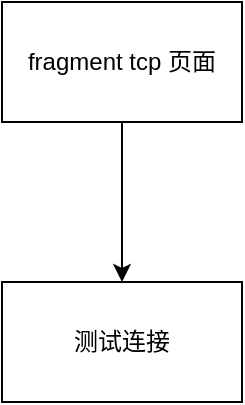 <mxfile version="20.2.8" type="github">
  <diagram id="kWPVA1E_kVxfvEycinZ4" name="第 1 页">
    <mxGraphModel dx="725" dy="684" grid="1" gridSize="10" guides="1" tooltips="1" connect="1" arrows="1" fold="1" page="1" pageScale="1" pageWidth="827" pageHeight="1169" math="0" shadow="0">
      <root>
        <mxCell id="0" />
        <mxCell id="1" parent="0" />
        <mxCell id="SsFfzLggyTm08Lgb0BYg-3" value="" style="edgeStyle=orthogonalEdgeStyle;rounded=0;orthogonalLoop=1;jettySize=auto;html=1;" edge="1" parent="1" source="SsFfzLggyTm08Lgb0BYg-1" target="SsFfzLggyTm08Lgb0BYg-2">
          <mxGeometry relative="1" as="geometry" />
        </mxCell>
        <mxCell id="SsFfzLggyTm08Lgb0BYg-1" value="fragment tcp 页面" style="rounded=0;whiteSpace=wrap;html=1;" vertex="1" parent="1">
          <mxGeometry x="110" y="170" width="120" height="60" as="geometry" />
        </mxCell>
        <mxCell id="SsFfzLggyTm08Lgb0BYg-2" value="测试连接" style="rounded=0;whiteSpace=wrap;html=1;" vertex="1" parent="1">
          <mxGeometry x="110" y="310" width="120" height="60" as="geometry" />
        </mxCell>
      </root>
    </mxGraphModel>
  </diagram>
</mxfile>
